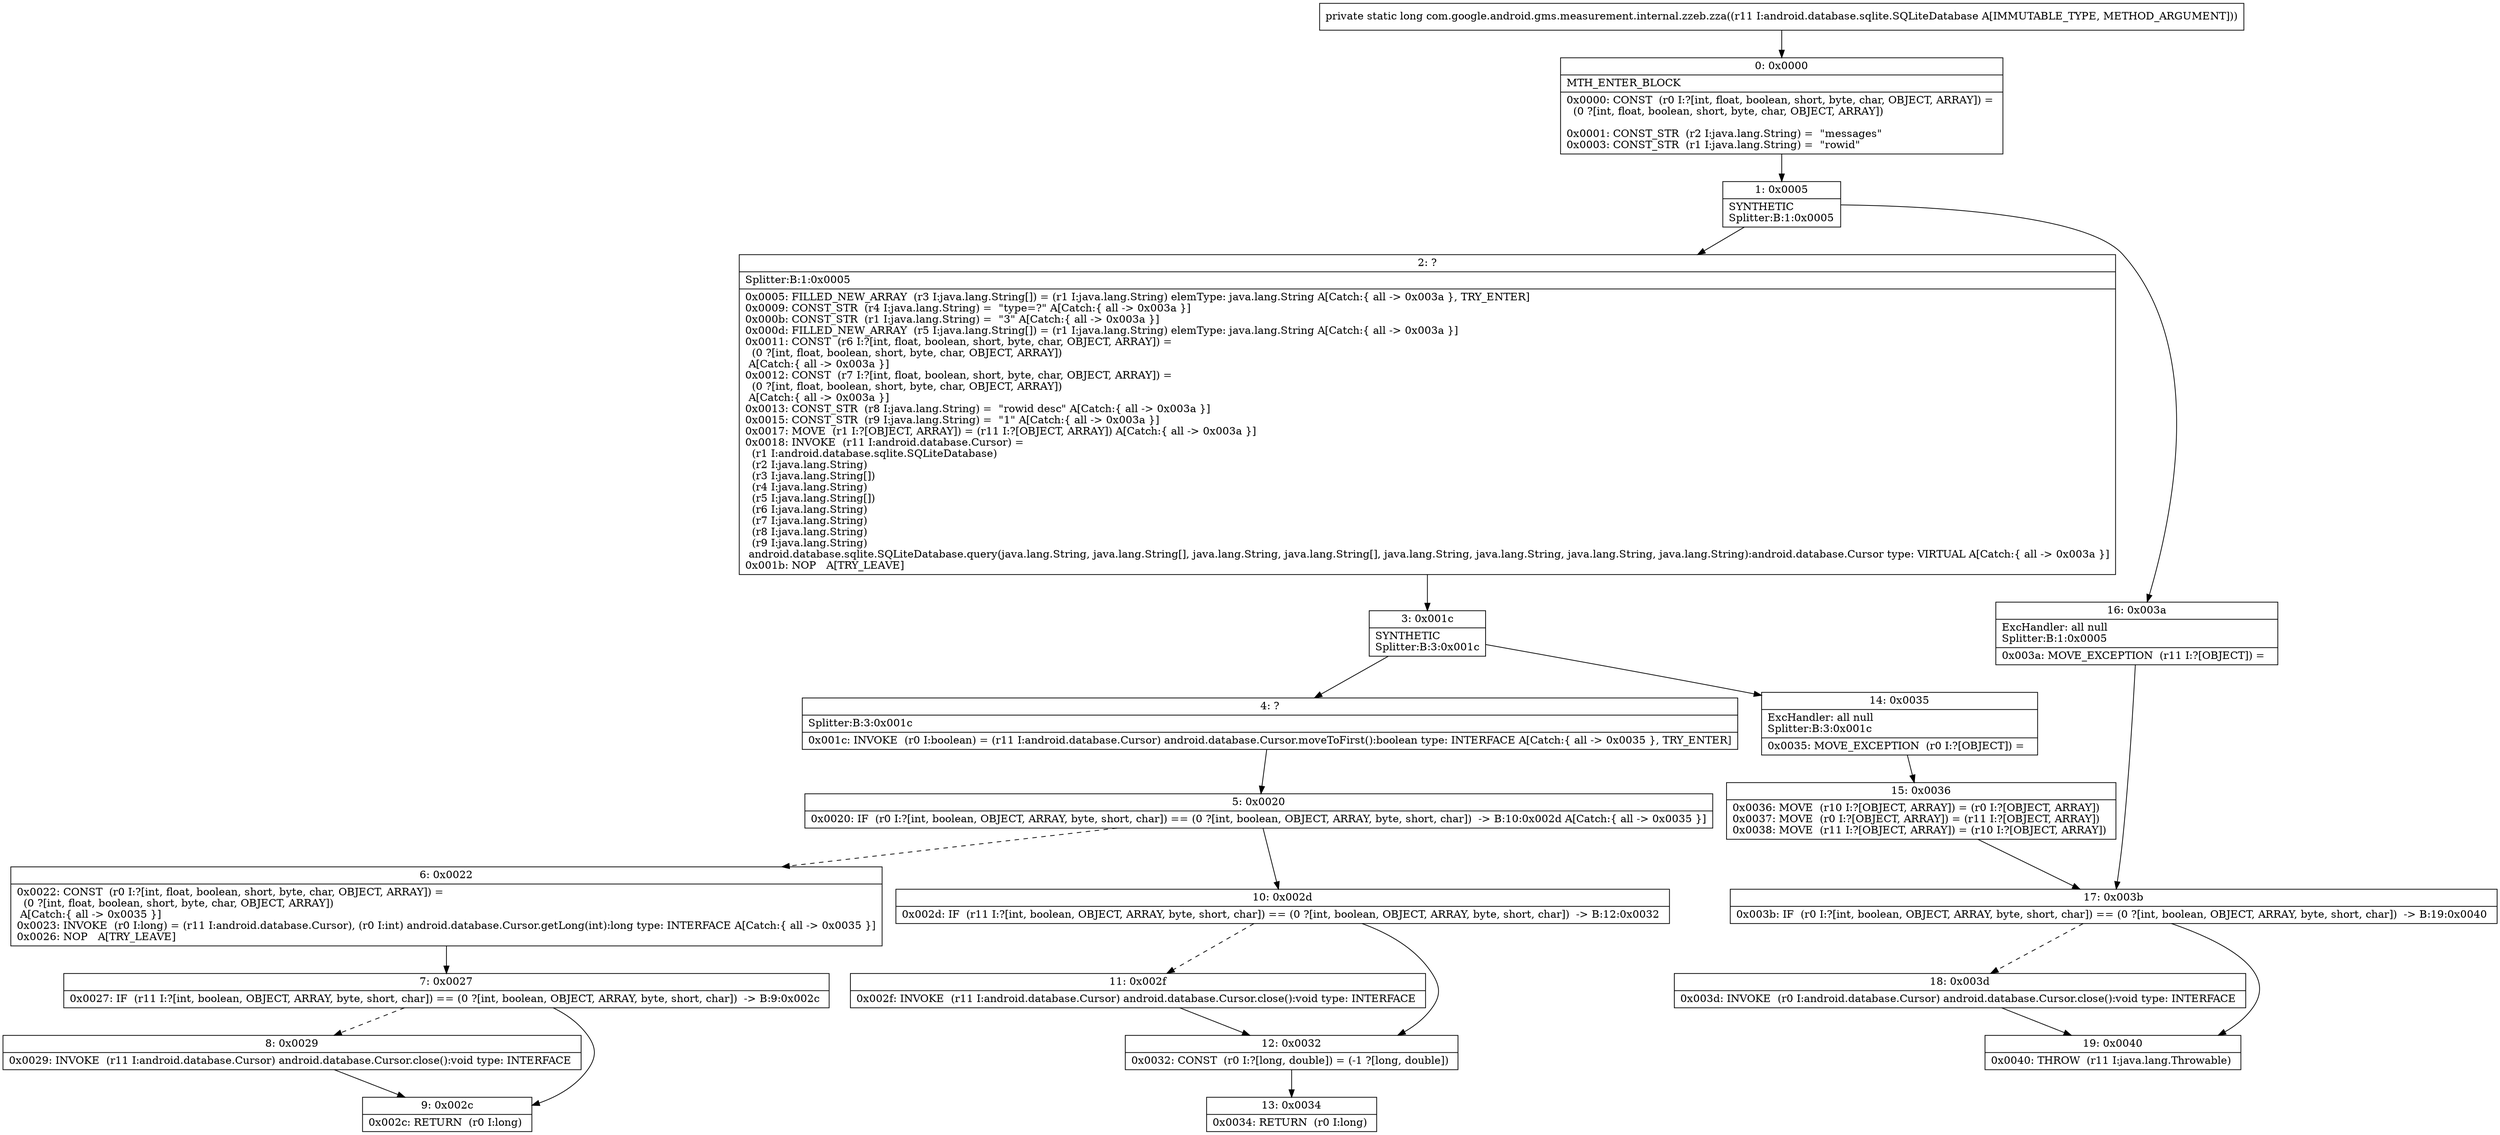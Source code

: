 digraph "CFG forcom.google.android.gms.measurement.internal.zzeb.zza(Landroid\/database\/sqlite\/SQLiteDatabase;)J" {
Node_0 [shape=record,label="{0\:\ 0x0000|MTH_ENTER_BLOCK\l|0x0000: CONST  (r0 I:?[int, float, boolean, short, byte, char, OBJECT, ARRAY]) = \l  (0 ?[int, float, boolean, short, byte, char, OBJECT, ARRAY])\l \l0x0001: CONST_STR  (r2 I:java.lang.String) =  \"messages\" \l0x0003: CONST_STR  (r1 I:java.lang.String) =  \"rowid\" \l}"];
Node_1 [shape=record,label="{1\:\ 0x0005|SYNTHETIC\lSplitter:B:1:0x0005\l}"];
Node_2 [shape=record,label="{2\:\ ?|Splitter:B:1:0x0005\l|0x0005: FILLED_NEW_ARRAY  (r3 I:java.lang.String[]) = (r1 I:java.lang.String) elemType: java.lang.String A[Catch:\{ all \-\> 0x003a \}, TRY_ENTER]\l0x0009: CONST_STR  (r4 I:java.lang.String) =  \"type=?\" A[Catch:\{ all \-\> 0x003a \}]\l0x000b: CONST_STR  (r1 I:java.lang.String) =  \"3\" A[Catch:\{ all \-\> 0x003a \}]\l0x000d: FILLED_NEW_ARRAY  (r5 I:java.lang.String[]) = (r1 I:java.lang.String) elemType: java.lang.String A[Catch:\{ all \-\> 0x003a \}]\l0x0011: CONST  (r6 I:?[int, float, boolean, short, byte, char, OBJECT, ARRAY]) = \l  (0 ?[int, float, boolean, short, byte, char, OBJECT, ARRAY])\l A[Catch:\{ all \-\> 0x003a \}]\l0x0012: CONST  (r7 I:?[int, float, boolean, short, byte, char, OBJECT, ARRAY]) = \l  (0 ?[int, float, boolean, short, byte, char, OBJECT, ARRAY])\l A[Catch:\{ all \-\> 0x003a \}]\l0x0013: CONST_STR  (r8 I:java.lang.String) =  \"rowid desc\" A[Catch:\{ all \-\> 0x003a \}]\l0x0015: CONST_STR  (r9 I:java.lang.String) =  \"1\" A[Catch:\{ all \-\> 0x003a \}]\l0x0017: MOVE  (r1 I:?[OBJECT, ARRAY]) = (r11 I:?[OBJECT, ARRAY]) A[Catch:\{ all \-\> 0x003a \}]\l0x0018: INVOKE  (r11 I:android.database.Cursor) = \l  (r1 I:android.database.sqlite.SQLiteDatabase)\l  (r2 I:java.lang.String)\l  (r3 I:java.lang.String[])\l  (r4 I:java.lang.String)\l  (r5 I:java.lang.String[])\l  (r6 I:java.lang.String)\l  (r7 I:java.lang.String)\l  (r8 I:java.lang.String)\l  (r9 I:java.lang.String)\l android.database.sqlite.SQLiteDatabase.query(java.lang.String, java.lang.String[], java.lang.String, java.lang.String[], java.lang.String, java.lang.String, java.lang.String, java.lang.String):android.database.Cursor type: VIRTUAL A[Catch:\{ all \-\> 0x003a \}]\l0x001b: NOP   A[TRY_LEAVE]\l}"];
Node_3 [shape=record,label="{3\:\ 0x001c|SYNTHETIC\lSplitter:B:3:0x001c\l}"];
Node_4 [shape=record,label="{4\:\ ?|Splitter:B:3:0x001c\l|0x001c: INVOKE  (r0 I:boolean) = (r11 I:android.database.Cursor) android.database.Cursor.moveToFirst():boolean type: INTERFACE A[Catch:\{ all \-\> 0x0035 \}, TRY_ENTER]\l}"];
Node_5 [shape=record,label="{5\:\ 0x0020|0x0020: IF  (r0 I:?[int, boolean, OBJECT, ARRAY, byte, short, char]) == (0 ?[int, boolean, OBJECT, ARRAY, byte, short, char])  \-\> B:10:0x002d A[Catch:\{ all \-\> 0x0035 \}]\l}"];
Node_6 [shape=record,label="{6\:\ 0x0022|0x0022: CONST  (r0 I:?[int, float, boolean, short, byte, char, OBJECT, ARRAY]) = \l  (0 ?[int, float, boolean, short, byte, char, OBJECT, ARRAY])\l A[Catch:\{ all \-\> 0x0035 \}]\l0x0023: INVOKE  (r0 I:long) = (r11 I:android.database.Cursor), (r0 I:int) android.database.Cursor.getLong(int):long type: INTERFACE A[Catch:\{ all \-\> 0x0035 \}]\l0x0026: NOP   A[TRY_LEAVE]\l}"];
Node_7 [shape=record,label="{7\:\ 0x0027|0x0027: IF  (r11 I:?[int, boolean, OBJECT, ARRAY, byte, short, char]) == (0 ?[int, boolean, OBJECT, ARRAY, byte, short, char])  \-\> B:9:0x002c \l}"];
Node_8 [shape=record,label="{8\:\ 0x0029|0x0029: INVOKE  (r11 I:android.database.Cursor) android.database.Cursor.close():void type: INTERFACE \l}"];
Node_9 [shape=record,label="{9\:\ 0x002c|0x002c: RETURN  (r0 I:long) \l}"];
Node_10 [shape=record,label="{10\:\ 0x002d|0x002d: IF  (r11 I:?[int, boolean, OBJECT, ARRAY, byte, short, char]) == (0 ?[int, boolean, OBJECT, ARRAY, byte, short, char])  \-\> B:12:0x0032 \l}"];
Node_11 [shape=record,label="{11\:\ 0x002f|0x002f: INVOKE  (r11 I:android.database.Cursor) android.database.Cursor.close():void type: INTERFACE \l}"];
Node_12 [shape=record,label="{12\:\ 0x0032|0x0032: CONST  (r0 I:?[long, double]) = (\-1 ?[long, double]) \l}"];
Node_13 [shape=record,label="{13\:\ 0x0034|0x0034: RETURN  (r0 I:long) \l}"];
Node_14 [shape=record,label="{14\:\ 0x0035|ExcHandler: all null\lSplitter:B:3:0x001c\l|0x0035: MOVE_EXCEPTION  (r0 I:?[OBJECT]) =  \l}"];
Node_15 [shape=record,label="{15\:\ 0x0036|0x0036: MOVE  (r10 I:?[OBJECT, ARRAY]) = (r0 I:?[OBJECT, ARRAY]) \l0x0037: MOVE  (r0 I:?[OBJECT, ARRAY]) = (r11 I:?[OBJECT, ARRAY]) \l0x0038: MOVE  (r11 I:?[OBJECT, ARRAY]) = (r10 I:?[OBJECT, ARRAY]) \l}"];
Node_16 [shape=record,label="{16\:\ 0x003a|ExcHandler: all null\lSplitter:B:1:0x0005\l|0x003a: MOVE_EXCEPTION  (r11 I:?[OBJECT]) =  \l}"];
Node_17 [shape=record,label="{17\:\ 0x003b|0x003b: IF  (r0 I:?[int, boolean, OBJECT, ARRAY, byte, short, char]) == (0 ?[int, boolean, OBJECT, ARRAY, byte, short, char])  \-\> B:19:0x0040 \l}"];
Node_18 [shape=record,label="{18\:\ 0x003d|0x003d: INVOKE  (r0 I:android.database.Cursor) android.database.Cursor.close():void type: INTERFACE \l}"];
Node_19 [shape=record,label="{19\:\ 0x0040|0x0040: THROW  (r11 I:java.lang.Throwable) \l}"];
MethodNode[shape=record,label="{private static long com.google.android.gms.measurement.internal.zzeb.zza((r11 I:android.database.sqlite.SQLiteDatabase A[IMMUTABLE_TYPE, METHOD_ARGUMENT])) }"];
MethodNode -> Node_0;
Node_0 -> Node_1;
Node_1 -> Node_2;
Node_1 -> Node_16;
Node_2 -> Node_3;
Node_3 -> Node_4;
Node_3 -> Node_14;
Node_4 -> Node_5;
Node_5 -> Node_6[style=dashed];
Node_5 -> Node_10;
Node_6 -> Node_7;
Node_7 -> Node_8[style=dashed];
Node_7 -> Node_9;
Node_8 -> Node_9;
Node_10 -> Node_11[style=dashed];
Node_10 -> Node_12;
Node_11 -> Node_12;
Node_12 -> Node_13;
Node_14 -> Node_15;
Node_15 -> Node_17;
Node_16 -> Node_17;
Node_17 -> Node_18[style=dashed];
Node_17 -> Node_19;
Node_18 -> Node_19;
}

